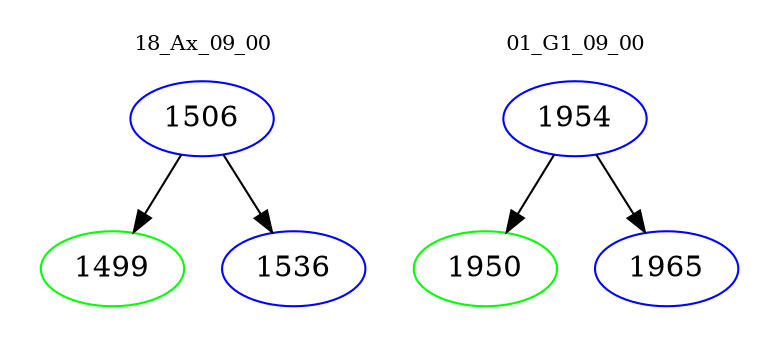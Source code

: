 digraph{
subgraph cluster_0 {
color = white
label = "18_Ax_09_00";
fontsize=10;
T0_1506 [label="1506", color="blue"]
T0_1506 -> T0_1499 [color="black"]
T0_1499 [label="1499", color="green"]
T0_1506 -> T0_1536 [color="black"]
T0_1536 [label="1536", color="blue"]
}
subgraph cluster_1 {
color = white
label = "01_G1_09_00";
fontsize=10;
T1_1954 [label="1954", color="blue"]
T1_1954 -> T1_1950 [color="black"]
T1_1950 [label="1950", color="green"]
T1_1954 -> T1_1965 [color="black"]
T1_1965 [label="1965", color="blue"]
}
}
